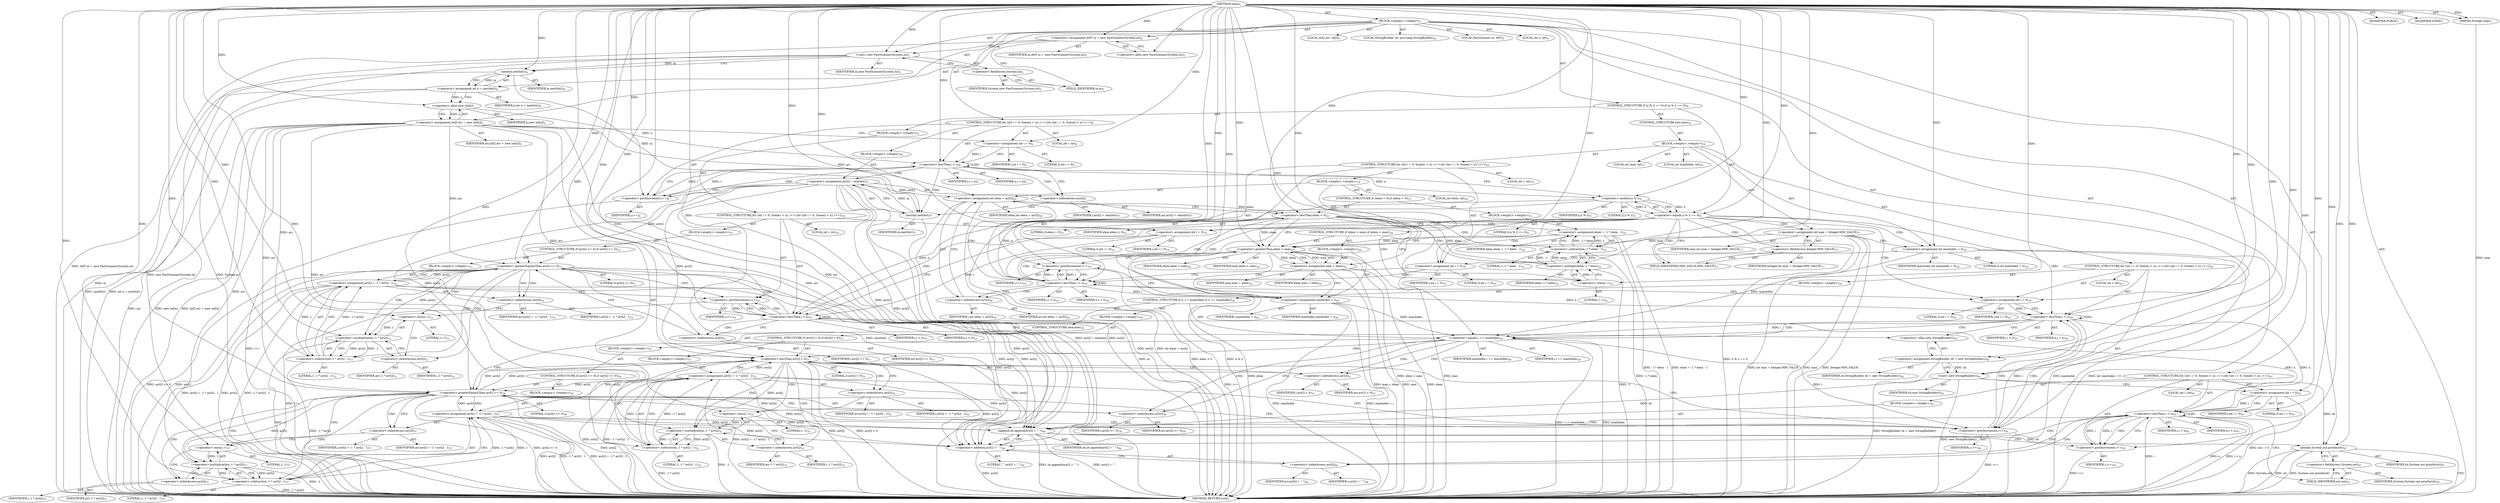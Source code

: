 digraph "main" {  
"21" [label = <(METHOD,main)<SUB>1</SUB>> ]
"22" [label = <(PARAM,String[] args)<SUB>1</SUB>> ]
"23" [label = <(BLOCK,&lt;empty&gt;,&lt;empty&gt;)<SUB>1</SUB>> ]
"4" [label = <(LOCAL,FastScanner in: ANY)<SUB>2</SUB>> ]
"24" [label = <(&lt;operator&gt;.assignment,ANY in = new FastScanner(System.in))<SUB>2</SUB>> ]
"25" [label = <(IDENTIFIER,in,ANY in = new FastScanner(System.in))<SUB>2</SUB>> ]
"26" [label = <(&lt;operator&gt;.alloc,new FastScanner(System.in))<SUB>2</SUB>> ]
"27" [label = <(&lt;init&gt;,new FastScanner(System.in))<SUB>2</SUB>> ]
"3" [label = <(IDENTIFIER,in,new FastScanner(System.in))<SUB>2</SUB>> ]
"28" [label = <(&lt;operator&gt;.fieldAccess,System.in)<SUB>2</SUB>> ]
"29" [label = <(IDENTIFIER,System,new FastScanner(System.in))<SUB>2</SUB>> ]
"30" [label = <(FIELD_IDENTIFIER,in,in)<SUB>2</SUB>> ]
"31" [label = <(LOCAL,int n: int)<SUB>4</SUB>> ]
"32" [label = <(&lt;operator&gt;.assignment,int n = nextInt())<SUB>4</SUB>> ]
"33" [label = <(IDENTIFIER,n,int n = nextInt())<SUB>4</SUB>> ]
"34" [label = <(nextInt,nextInt())<SUB>4</SUB>> ]
"35" [label = <(IDENTIFIER,in,nextInt())<SUB>4</SUB>> ]
"36" [label = <(LOCAL,int[] arr: int[])<SUB>5</SUB>> ]
"37" [label = <(&lt;operator&gt;.assignment,int[] arr = new int[n])<SUB>5</SUB>> ]
"38" [label = <(IDENTIFIER,arr,int[] arr = new int[n])<SUB>5</SUB>> ]
"39" [label = <(&lt;operator&gt;.alloc,new int[n])> ]
"40" [label = <(IDENTIFIER,n,new int[n])<SUB>5</SUB>> ]
"41" [label = <(CONTROL_STRUCTURE,for (int i = 0; Some(i &lt; n); i++),for (int i = 0; Some(i &lt; n); i++))<SUB>6</SUB>> ]
"42" [label = <(LOCAL,int i: int)<SUB>6</SUB>> ]
"43" [label = <(&lt;operator&gt;.assignment,int i = 0)<SUB>6</SUB>> ]
"44" [label = <(IDENTIFIER,i,int i = 0)<SUB>6</SUB>> ]
"45" [label = <(LITERAL,0,int i = 0)<SUB>6</SUB>> ]
"46" [label = <(&lt;operator&gt;.lessThan,i &lt; n)<SUB>6</SUB>> ]
"47" [label = <(IDENTIFIER,i,i &lt; n)<SUB>6</SUB>> ]
"48" [label = <(IDENTIFIER,n,i &lt; n)<SUB>6</SUB>> ]
"49" [label = <(&lt;operator&gt;.postIncrement,i++)<SUB>6</SUB>> ]
"50" [label = <(IDENTIFIER,i,i++)<SUB>6</SUB>> ]
"51" [label = <(BLOCK,&lt;empty&gt;,&lt;empty&gt;)<SUB>6</SUB>> ]
"52" [label = <(&lt;operator&gt;.assignment,arr[i] = nextInt())<SUB>7</SUB>> ]
"53" [label = <(&lt;operator&gt;.indexAccess,arr[i])<SUB>7</SUB>> ]
"54" [label = <(IDENTIFIER,arr,arr[i] = nextInt())<SUB>7</SUB>> ]
"55" [label = <(IDENTIFIER,i,arr[i] = nextInt())<SUB>7</SUB>> ]
"56" [label = <(nextInt,nextInt())<SUB>7</SUB>> ]
"57" [label = <(IDENTIFIER,in,nextInt())<SUB>7</SUB>> ]
"58" [label = <(CONTROL_STRUCTURE,if (n % 2 == 0),if (n % 2 == 0))<SUB>9</SUB>> ]
"59" [label = <(&lt;operator&gt;.equals,n % 2 == 0)<SUB>9</SUB>> ]
"60" [label = <(&lt;operator&gt;.modulo,n % 2)<SUB>9</SUB>> ]
"61" [label = <(IDENTIFIER,n,n % 2)<SUB>9</SUB>> ]
"62" [label = <(LITERAL,2,n % 2)<SUB>9</SUB>> ]
"63" [label = <(LITERAL,0,n % 2 == 0)<SUB>9</SUB>> ]
"64" [label = <(BLOCK,&lt;empty&gt;,&lt;empty&gt;)<SUB>9</SUB>> ]
"65" [label = <(CONTROL_STRUCTURE,for (int i = 0; Some(i &lt; n); i++),for (int i = 0; Some(i &lt; n); i++))<SUB>10</SUB>> ]
"66" [label = <(LOCAL,int i: int)<SUB>10</SUB>> ]
"67" [label = <(&lt;operator&gt;.assignment,int i = 0)<SUB>10</SUB>> ]
"68" [label = <(IDENTIFIER,i,int i = 0)<SUB>10</SUB>> ]
"69" [label = <(LITERAL,0,int i = 0)<SUB>10</SUB>> ]
"70" [label = <(&lt;operator&gt;.lessThan,i &lt; n)<SUB>10</SUB>> ]
"71" [label = <(IDENTIFIER,i,i &lt; n)<SUB>10</SUB>> ]
"72" [label = <(IDENTIFIER,n,i &lt; n)<SUB>10</SUB>> ]
"73" [label = <(&lt;operator&gt;.postIncrement,i++)<SUB>10</SUB>> ]
"74" [label = <(IDENTIFIER,i,i++)<SUB>10</SUB>> ]
"75" [label = <(BLOCK,&lt;empty&gt;,&lt;empty&gt;)<SUB>10</SUB>> ]
"76" [label = <(CONTROL_STRUCTURE,if (arr[i] &gt;= 0),if (arr[i] &gt;= 0))<SUB>11</SUB>> ]
"77" [label = <(&lt;operator&gt;.greaterEqualsThan,arr[i] &gt;= 0)<SUB>11</SUB>> ]
"78" [label = <(&lt;operator&gt;.indexAccess,arr[i])<SUB>11</SUB>> ]
"79" [label = <(IDENTIFIER,arr,arr[i] &gt;= 0)<SUB>11</SUB>> ]
"80" [label = <(IDENTIFIER,i,arr[i] &gt;= 0)<SUB>11</SUB>> ]
"81" [label = <(LITERAL,0,arr[i] &gt;= 0)<SUB>11</SUB>> ]
"82" [label = <(BLOCK,&lt;empty&gt;,&lt;empty&gt;)<SUB>11</SUB>> ]
"83" [label = <(&lt;operator&gt;.assignment,arr[i] = -1 * arr[i] - 1)<SUB>12</SUB>> ]
"84" [label = <(&lt;operator&gt;.indexAccess,arr[i])<SUB>12</SUB>> ]
"85" [label = <(IDENTIFIER,arr,arr[i] = -1 * arr[i] - 1)<SUB>12</SUB>> ]
"86" [label = <(IDENTIFIER,i,arr[i] = -1 * arr[i] - 1)<SUB>12</SUB>> ]
"87" [label = <(&lt;operator&gt;.subtraction,-1 * arr[i] - 1)<SUB>12</SUB>> ]
"88" [label = <(&lt;operator&gt;.multiplication,-1 * arr[i])<SUB>12</SUB>> ]
"89" [label = <(&lt;operator&gt;.minus,-1)<SUB>12</SUB>> ]
"90" [label = <(LITERAL,1,-1)<SUB>12</SUB>> ]
"91" [label = <(&lt;operator&gt;.indexAccess,arr[i])<SUB>12</SUB>> ]
"92" [label = <(IDENTIFIER,arr,-1 * arr[i])<SUB>12</SUB>> ]
"93" [label = <(IDENTIFIER,i,-1 * arr[i])<SUB>12</SUB>> ]
"94" [label = <(LITERAL,1,-1 * arr[i] - 1)<SUB>12</SUB>> ]
"95" [label = <(CONTROL_STRUCTURE,else,else)<SUB>16</SUB>> ]
"96" [label = <(BLOCK,&lt;empty&gt;,&lt;empty&gt;)<SUB>16</SUB>> ]
"97" [label = <(LOCAL,int max: int)<SUB>17</SUB>> ]
"98" [label = <(&lt;operator&gt;.assignment,int max = Integer.MIN_VALUE)<SUB>17</SUB>> ]
"99" [label = <(IDENTIFIER,max,int max = Integer.MIN_VALUE)<SUB>17</SUB>> ]
"100" [label = <(&lt;operator&gt;.fieldAccess,Integer.MIN_VALUE)<SUB>17</SUB>> ]
"101" [label = <(IDENTIFIER,Integer,int max = Integer.MIN_VALUE)<SUB>17</SUB>> ]
"102" [label = <(FIELD_IDENTIFIER,MIN_VALUE,MIN_VALUE)<SUB>17</SUB>> ]
"103" [label = <(LOCAL,int maxIndex: int)<SUB>18</SUB>> ]
"104" [label = <(&lt;operator&gt;.assignment,int maxIndex = 0)<SUB>18</SUB>> ]
"105" [label = <(IDENTIFIER,maxIndex,int maxIndex = 0)<SUB>18</SUB>> ]
"106" [label = <(LITERAL,0,int maxIndex = 0)<SUB>18</SUB>> ]
"107" [label = <(CONTROL_STRUCTURE,for (int i = 0; Some(i &lt; n); i++),for (int i = 0; Some(i &lt; n); i++))<SUB>19</SUB>> ]
"108" [label = <(LOCAL,int i: int)<SUB>19</SUB>> ]
"109" [label = <(&lt;operator&gt;.assignment,int i = 0)<SUB>19</SUB>> ]
"110" [label = <(IDENTIFIER,i,int i = 0)<SUB>19</SUB>> ]
"111" [label = <(LITERAL,0,int i = 0)<SUB>19</SUB>> ]
"112" [label = <(&lt;operator&gt;.lessThan,i &lt; n)<SUB>19</SUB>> ]
"113" [label = <(IDENTIFIER,i,i &lt; n)<SUB>19</SUB>> ]
"114" [label = <(IDENTIFIER,n,i &lt; n)<SUB>19</SUB>> ]
"115" [label = <(&lt;operator&gt;.postIncrement,i++)<SUB>19</SUB>> ]
"116" [label = <(IDENTIFIER,i,i++)<SUB>19</SUB>> ]
"117" [label = <(BLOCK,&lt;empty&gt;,&lt;empty&gt;)<SUB>19</SUB>> ]
"118" [label = <(LOCAL,int elem: int)<SUB>20</SUB>> ]
"119" [label = <(&lt;operator&gt;.assignment,int elem = arr[i])<SUB>20</SUB>> ]
"120" [label = <(IDENTIFIER,elem,int elem = arr[i])<SUB>20</SUB>> ]
"121" [label = <(&lt;operator&gt;.indexAccess,arr[i])<SUB>20</SUB>> ]
"122" [label = <(IDENTIFIER,arr,int elem = arr[i])<SUB>20</SUB>> ]
"123" [label = <(IDENTIFIER,i,int elem = arr[i])<SUB>20</SUB>> ]
"124" [label = <(CONTROL_STRUCTURE,if (elem &lt; 0),if (elem &lt; 0))<SUB>21</SUB>> ]
"125" [label = <(&lt;operator&gt;.lessThan,elem &lt; 0)<SUB>21</SUB>> ]
"126" [label = <(IDENTIFIER,elem,elem &lt; 0)<SUB>21</SUB>> ]
"127" [label = <(LITERAL,0,elem &lt; 0)<SUB>21</SUB>> ]
"128" [label = <(BLOCK,&lt;empty&gt;,&lt;empty&gt;)<SUB>21</SUB>> ]
"129" [label = <(&lt;operator&gt;.assignment,elem = -1 * elem - 1)<SUB>22</SUB>> ]
"130" [label = <(IDENTIFIER,elem,elem = -1 * elem - 1)<SUB>22</SUB>> ]
"131" [label = <(&lt;operator&gt;.subtraction,-1 * elem - 1)<SUB>22</SUB>> ]
"132" [label = <(&lt;operator&gt;.multiplication,-1 * elem)<SUB>22</SUB>> ]
"133" [label = <(&lt;operator&gt;.minus,-1)<SUB>22</SUB>> ]
"134" [label = <(LITERAL,1,-1)<SUB>22</SUB>> ]
"135" [label = <(IDENTIFIER,elem,-1 * elem)<SUB>22</SUB>> ]
"136" [label = <(LITERAL,1,-1 * elem - 1)<SUB>22</SUB>> ]
"137" [label = <(CONTROL_STRUCTURE,if (elem &gt; max),if (elem &gt; max))<SUB>24</SUB>> ]
"138" [label = <(&lt;operator&gt;.greaterThan,elem &gt; max)<SUB>24</SUB>> ]
"139" [label = <(IDENTIFIER,elem,elem &gt; max)<SUB>24</SUB>> ]
"140" [label = <(IDENTIFIER,max,elem &gt; max)<SUB>24</SUB>> ]
"141" [label = <(BLOCK,&lt;empty&gt;,&lt;empty&gt;)<SUB>24</SUB>> ]
"142" [label = <(&lt;operator&gt;.assignment,max = elem)<SUB>25</SUB>> ]
"143" [label = <(IDENTIFIER,max,max = elem)<SUB>25</SUB>> ]
"144" [label = <(IDENTIFIER,elem,max = elem)<SUB>25</SUB>> ]
"145" [label = <(&lt;operator&gt;.assignment,maxIndex = i)<SUB>26</SUB>> ]
"146" [label = <(IDENTIFIER,maxIndex,maxIndex = i)<SUB>26</SUB>> ]
"147" [label = <(IDENTIFIER,i,maxIndex = i)<SUB>26</SUB>> ]
"148" [label = <(CONTROL_STRUCTURE,for (int i = 0; Some(i &lt; n); i++),for (int i = 0; Some(i &lt; n); i++))<SUB>29</SUB>> ]
"149" [label = <(LOCAL,int i: int)<SUB>29</SUB>> ]
"150" [label = <(&lt;operator&gt;.assignment,int i = 0)<SUB>29</SUB>> ]
"151" [label = <(IDENTIFIER,i,int i = 0)<SUB>29</SUB>> ]
"152" [label = <(LITERAL,0,int i = 0)<SUB>29</SUB>> ]
"153" [label = <(&lt;operator&gt;.lessThan,i &lt; n)<SUB>29</SUB>> ]
"154" [label = <(IDENTIFIER,i,i &lt; n)<SUB>29</SUB>> ]
"155" [label = <(IDENTIFIER,n,i &lt; n)<SUB>29</SUB>> ]
"156" [label = <(&lt;operator&gt;.postIncrement,i++)<SUB>29</SUB>> ]
"157" [label = <(IDENTIFIER,i,i++)<SUB>29</SUB>> ]
"158" [label = <(BLOCK,&lt;empty&gt;,&lt;empty&gt;)<SUB>29</SUB>> ]
"159" [label = <(CONTROL_STRUCTURE,if (i == maxIndex),if (i == maxIndex))<SUB>30</SUB>> ]
"160" [label = <(&lt;operator&gt;.equals,i == maxIndex)<SUB>30</SUB>> ]
"161" [label = <(IDENTIFIER,i,i == maxIndex)<SUB>30</SUB>> ]
"162" [label = <(IDENTIFIER,maxIndex,i == maxIndex)<SUB>30</SUB>> ]
"163" [label = <(BLOCK,&lt;empty&gt;,&lt;empty&gt;)<SUB>30</SUB>> ]
"164" [label = <(CONTROL_STRUCTURE,if (arr[i] &lt; 0),if (arr[i] &lt; 0))<SUB>31</SUB>> ]
"165" [label = <(&lt;operator&gt;.lessThan,arr[i] &lt; 0)<SUB>31</SUB>> ]
"166" [label = <(&lt;operator&gt;.indexAccess,arr[i])<SUB>31</SUB>> ]
"167" [label = <(IDENTIFIER,arr,arr[i] &lt; 0)<SUB>31</SUB>> ]
"168" [label = <(IDENTIFIER,i,arr[i] &lt; 0)<SUB>31</SUB>> ]
"169" [label = <(LITERAL,0,arr[i] &lt; 0)<SUB>31</SUB>> ]
"170" [label = <(BLOCK,&lt;empty&gt;,&lt;empty&gt;)<SUB>31</SUB>> ]
"171" [label = <(&lt;operator&gt;.assignment,arr[i] = -1 * arr[i] - 1)<SUB>32</SUB>> ]
"172" [label = <(&lt;operator&gt;.indexAccess,arr[i])<SUB>32</SUB>> ]
"173" [label = <(IDENTIFIER,arr,arr[i] = -1 * arr[i] - 1)<SUB>32</SUB>> ]
"174" [label = <(IDENTIFIER,i,arr[i] = -1 * arr[i] - 1)<SUB>32</SUB>> ]
"175" [label = <(&lt;operator&gt;.subtraction,-1 * arr[i] - 1)<SUB>32</SUB>> ]
"176" [label = <(&lt;operator&gt;.multiplication,-1 * arr[i])<SUB>32</SUB>> ]
"177" [label = <(&lt;operator&gt;.minus,-1)<SUB>32</SUB>> ]
"178" [label = <(LITERAL,1,-1)<SUB>32</SUB>> ]
"179" [label = <(&lt;operator&gt;.indexAccess,arr[i])<SUB>32</SUB>> ]
"180" [label = <(IDENTIFIER,arr,-1 * arr[i])<SUB>32</SUB>> ]
"181" [label = <(IDENTIFIER,i,-1 * arr[i])<SUB>32</SUB>> ]
"182" [label = <(LITERAL,1,-1 * arr[i] - 1)<SUB>32</SUB>> ]
"183" [label = <(CONTROL_STRUCTURE,else,else)<SUB>35</SUB>> ]
"184" [label = <(BLOCK,&lt;empty&gt;,&lt;empty&gt;)<SUB>35</SUB>> ]
"185" [label = <(CONTROL_STRUCTURE,if (arr[i] &gt;= 0),if (arr[i] &gt;= 0))<SUB>36</SUB>> ]
"186" [label = <(&lt;operator&gt;.greaterEqualsThan,arr[i] &gt;= 0)<SUB>36</SUB>> ]
"187" [label = <(&lt;operator&gt;.indexAccess,arr[i])<SUB>36</SUB>> ]
"188" [label = <(IDENTIFIER,arr,arr[i] &gt;= 0)<SUB>36</SUB>> ]
"189" [label = <(IDENTIFIER,i,arr[i] &gt;= 0)<SUB>36</SUB>> ]
"190" [label = <(LITERAL,0,arr[i] &gt;= 0)<SUB>36</SUB>> ]
"191" [label = <(BLOCK,&lt;empty&gt;,&lt;empty&gt;)<SUB>36</SUB>> ]
"192" [label = <(&lt;operator&gt;.assignment,arr[i] = -1 * arr[i] - 1)<SUB>37</SUB>> ]
"193" [label = <(&lt;operator&gt;.indexAccess,arr[i])<SUB>37</SUB>> ]
"194" [label = <(IDENTIFIER,arr,arr[i] = -1 * arr[i] - 1)<SUB>37</SUB>> ]
"195" [label = <(IDENTIFIER,i,arr[i] = -1 * arr[i] - 1)<SUB>37</SUB>> ]
"196" [label = <(&lt;operator&gt;.subtraction,-1 * arr[i] - 1)<SUB>37</SUB>> ]
"197" [label = <(&lt;operator&gt;.multiplication,-1 * arr[i])<SUB>37</SUB>> ]
"198" [label = <(&lt;operator&gt;.minus,-1)<SUB>37</SUB>> ]
"199" [label = <(LITERAL,1,-1)<SUB>37</SUB>> ]
"200" [label = <(&lt;operator&gt;.indexAccess,arr[i])<SUB>37</SUB>> ]
"201" [label = <(IDENTIFIER,arr,-1 * arr[i])<SUB>37</SUB>> ]
"202" [label = <(IDENTIFIER,i,-1 * arr[i])<SUB>37</SUB>> ]
"203" [label = <(LITERAL,1,-1 * arr[i] - 1)<SUB>37</SUB>> ]
"6" [label = <(LOCAL,StringBuilder sb: java.lang.StringBuilder)<SUB>42</SUB>> ]
"204" [label = <(&lt;operator&gt;.assignment,StringBuilder sb = new StringBuilder())<SUB>42</SUB>> ]
"205" [label = <(IDENTIFIER,sb,StringBuilder sb = new StringBuilder())<SUB>42</SUB>> ]
"206" [label = <(&lt;operator&gt;.alloc,new StringBuilder())<SUB>42</SUB>> ]
"207" [label = <(&lt;init&gt;,new StringBuilder())<SUB>42</SUB>> ]
"5" [label = <(IDENTIFIER,sb,new StringBuilder())<SUB>42</SUB>> ]
"208" [label = <(CONTROL_STRUCTURE,for (int i = 0; Some(i &lt; n); i++),for (int i = 0; Some(i &lt; n); i++))<SUB>43</SUB>> ]
"209" [label = <(LOCAL,int i: int)<SUB>43</SUB>> ]
"210" [label = <(&lt;operator&gt;.assignment,int i = 0)<SUB>43</SUB>> ]
"211" [label = <(IDENTIFIER,i,int i = 0)<SUB>43</SUB>> ]
"212" [label = <(LITERAL,0,int i = 0)<SUB>43</SUB>> ]
"213" [label = <(&lt;operator&gt;.lessThan,i &lt; n)<SUB>43</SUB>> ]
"214" [label = <(IDENTIFIER,i,i &lt; n)<SUB>43</SUB>> ]
"215" [label = <(IDENTIFIER,n,i &lt; n)<SUB>43</SUB>> ]
"216" [label = <(&lt;operator&gt;.postIncrement,i++)<SUB>43</SUB>> ]
"217" [label = <(IDENTIFIER,i,i++)<SUB>43</SUB>> ]
"218" [label = <(BLOCK,&lt;empty&gt;,&lt;empty&gt;)<SUB>43</SUB>> ]
"219" [label = <(append,sb.append(arr[i] + &quot; &quot;))<SUB>44</SUB>> ]
"220" [label = <(IDENTIFIER,sb,sb.append(arr[i] + &quot; &quot;))<SUB>44</SUB>> ]
"221" [label = <(&lt;operator&gt;.addition,arr[i] + &quot; &quot;)<SUB>44</SUB>> ]
"222" [label = <(&lt;operator&gt;.indexAccess,arr[i])<SUB>44</SUB>> ]
"223" [label = <(IDENTIFIER,arr,arr[i] + &quot; &quot;)<SUB>44</SUB>> ]
"224" [label = <(IDENTIFIER,i,arr[i] + &quot; &quot;)<SUB>44</SUB>> ]
"225" [label = <(LITERAL,&quot; &quot;,arr[i] + &quot; &quot;)<SUB>44</SUB>> ]
"226" [label = <(println,System.out.println(sb))<SUB>47</SUB>> ]
"227" [label = <(&lt;operator&gt;.fieldAccess,System.out)<SUB>47</SUB>> ]
"228" [label = <(IDENTIFIER,System,System.out.println(sb))<SUB>47</SUB>> ]
"229" [label = <(FIELD_IDENTIFIER,out,out)<SUB>47</SUB>> ]
"230" [label = <(IDENTIFIER,sb,System.out.println(sb))<SUB>47</SUB>> ]
"231" [label = <(MODIFIER,PUBLIC)> ]
"232" [label = <(MODIFIER,STATIC)> ]
"233" [label = <(METHOD_RETURN,void)<SUB>1</SUB>> ]
  "21" -> "22"  [ label = "AST: "] 
  "21" -> "23"  [ label = "AST: "] 
  "21" -> "231"  [ label = "AST: "] 
  "21" -> "232"  [ label = "AST: "] 
  "21" -> "233"  [ label = "AST: "] 
  "23" -> "4"  [ label = "AST: "] 
  "23" -> "24"  [ label = "AST: "] 
  "23" -> "27"  [ label = "AST: "] 
  "23" -> "31"  [ label = "AST: "] 
  "23" -> "32"  [ label = "AST: "] 
  "23" -> "36"  [ label = "AST: "] 
  "23" -> "37"  [ label = "AST: "] 
  "23" -> "41"  [ label = "AST: "] 
  "23" -> "58"  [ label = "AST: "] 
  "23" -> "6"  [ label = "AST: "] 
  "23" -> "204"  [ label = "AST: "] 
  "23" -> "207"  [ label = "AST: "] 
  "23" -> "208"  [ label = "AST: "] 
  "23" -> "226"  [ label = "AST: "] 
  "24" -> "25"  [ label = "AST: "] 
  "24" -> "26"  [ label = "AST: "] 
  "27" -> "3"  [ label = "AST: "] 
  "27" -> "28"  [ label = "AST: "] 
  "28" -> "29"  [ label = "AST: "] 
  "28" -> "30"  [ label = "AST: "] 
  "32" -> "33"  [ label = "AST: "] 
  "32" -> "34"  [ label = "AST: "] 
  "34" -> "35"  [ label = "AST: "] 
  "37" -> "38"  [ label = "AST: "] 
  "37" -> "39"  [ label = "AST: "] 
  "39" -> "40"  [ label = "AST: "] 
  "41" -> "42"  [ label = "AST: "] 
  "41" -> "43"  [ label = "AST: "] 
  "41" -> "46"  [ label = "AST: "] 
  "41" -> "49"  [ label = "AST: "] 
  "41" -> "51"  [ label = "AST: "] 
  "43" -> "44"  [ label = "AST: "] 
  "43" -> "45"  [ label = "AST: "] 
  "46" -> "47"  [ label = "AST: "] 
  "46" -> "48"  [ label = "AST: "] 
  "49" -> "50"  [ label = "AST: "] 
  "51" -> "52"  [ label = "AST: "] 
  "52" -> "53"  [ label = "AST: "] 
  "52" -> "56"  [ label = "AST: "] 
  "53" -> "54"  [ label = "AST: "] 
  "53" -> "55"  [ label = "AST: "] 
  "56" -> "57"  [ label = "AST: "] 
  "58" -> "59"  [ label = "AST: "] 
  "58" -> "64"  [ label = "AST: "] 
  "58" -> "95"  [ label = "AST: "] 
  "59" -> "60"  [ label = "AST: "] 
  "59" -> "63"  [ label = "AST: "] 
  "60" -> "61"  [ label = "AST: "] 
  "60" -> "62"  [ label = "AST: "] 
  "64" -> "65"  [ label = "AST: "] 
  "65" -> "66"  [ label = "AST: "] 
  "65" -> "67"  [ label = "AST: "] 
  "65" -> "70"  [ label = "AST: "] 
  "65" -> "73"  [ label = "AST: "] 
  "65" -> "75"  [ label = "AST: "] 
  "67" -> "68"  [ label = "AST: "] 
  "67" -> "69"  [ label = "AST: "] 
  "70" -> "71"  [ label = "AST: "] 
  "70" -> "72"  [ label = "AST: "] 
  "73" -> "74"  [ label = "AST: "] 
  "75" -> "76"  [ label = "AST: "] 
  "76" -> "77"  [ label = "AST: "] 
  "76" -> "82"  [ label = "AST: "] 
  "77" -> "78"  [ label = "AST: "] 
  "77" -> "81"  [ label = "AST: "] 
  "78" -> "79"  [ label = "AST: "] 
  "78" -> "80"  [ label = "AST: "] 
  "82" -> "83"  [ label = "AST: "] 
  "83" -> "84"  [ label = "AST: "] 
  "83" -> "87"  [ label = "AST: "] 
  "84" -> "85"  [ label = "AST: "] 
  "84" -> "86"  [ label = "AST: "] 
  "87" -> "88"  [ label = "AST: "] 
  "87" -> "94"  [ label = "AST: "] 
  "88" -> "89"  [ label = "AST: "] 
  "88" -> "91"  [ label = "AST: "] 
  "89" -> "90"  [ label = "AST: "] 
  "91" -> "92"  [ label = "AST: "] 
  "91" -> "93"  [ label = "AST: "] 
  "95" -> "96"  [ label = "AST: "] 
  "96" -> "97"  [ label = "AST: "] 
  "96" -> "98"  [ label = "AST: "] 
  "96" -> "103"  [ label = "AST: "] 
  "96" -> "104"  [ label = "AST: "] 
  "96" -> "107"  [ label = "AST: "] 
  "96" -> "148"  [ label = "AST: "] 
  "98" -> "99"  [ label = "AST: "] 
  "98" -> "100"  [ label = "AST: "] 
  "100" -> "101"  [ label = "AST: "] 
  "100" -> "102"  [ label = "AST: "] 
  "104" -> "105"  [ label = "AST: "] 
  "104" -> "106"  [ label = "AST: "] 
  "107" -> "108"  [ label = "AST: "] 
  "107" -> "109"  [ label = "AST: "] 
  "107" -> "112"  [ label = "AST: "] 
  "107" -> "115"  [ label = "AST: "] 
  "107" -> "117"  [ label = "AST: "] 
  "109" -> "110"  [ label = "AST: "] 
  "109" -> "111"  [ label = "AST: "] 
  "112" -> "113"  [ label = "AST: "] 
  "112" -> "114"  [ label = "AST: "] 
  "115" -> "116"  [ label = "AST: "] 
  "117" -> "118"  [ label = "AST: "] 
  "117" -> "119"  [ label = "AST: "] 
  "117" -> "124"  [ label = "AST: "] 
  "117" -> "137"  [ label = "AST: "] 
  "119" -> "120"  [ label = "AST: "] 
  "119" -> "121"  [ label = "AST: "] 
  "121" -> "122"  [ label = "AST: "] 
  "121" -> "123"  [ label = "AST: "] 
  "124" -> "125"  [ label = "AST: "] 
  "124" -> "128"  [ label = "AST: "] 
  "125" -> "126"  [ label = "AST: "] 
  "125" -> "127"  [ label = "AST: "] 
  "128" -> "129"  [ label = "AST: "] 
  "129" -> "130"  [ label = "AST: "] 
  "129" -> "131"  [ label = "AST: "] 
  "131" -> "132"  [ label = "AST: "] 
  "131" -> "136"  [ label = "AST: "] 
  "132" -> "133"  [ label = "AST: "] 
  "132" -> "135"  [ label = "AST: "] 
  "133" -> "134"  [ label = "AST: "] 
  "137" -> "138"  [ label = "AST: "] 
  "137" -> "141"  [ label = "AST: "] 
  "138" -> "139"  [ label = "AST: "] 
  "138" -> "140"  [ label = "AST: "] 
  "141" -> "142"  [ label = "AST: "] 
  "141" -> "145"  [ label = "AST: "] 
  "142" -> "143"  [ label = "AST: "] 
  "142" -> "144"  [ label = "AST: "] 
  "145" -> "146"  [ label = "AST: "] 
  "145" -> "147"  [ label = "AST: "] 
  "148" -> "149"  [ label = "AST: "] 
  "148" -> "150"  [ label = "AST: "] 
  "148" -> "153"  [ label = "AST: "] 
  "148" -> "156"  [ label = "AST: "] 
  "148" -> "158"  [ label = "AST: "] 
  "150" -> "151"  [ label = "AST: "] 
  "150" -> "152"  [ label = "AST: "] 
  "153" -> "154"  [ label = "AST: "] 
  "153" -> "155"  [ label = "AST: "] 
  "156" -> "157"  [ label = "AST: "] 
  "158" -> "159"  [ label = "AST: "] 
  "159" -> "160"  [ label = "AST: "] 
  "159" -> "163"  [ label = "AST: "] 
  "159" -> "183"  [ label = "AST: "] 
  "160" -> "161"  [ label = "AST: "] 
  "160" -> "162"  [ label = "AST: "] 
  "163" -> "164"  [ label = "AST: "] 
  "164" -> "165"  [ label = "AST: "] 
  "164" -> "170"  [ label = "AST: "] 
  "165" -> "166"  [ label = "AST: "] 
  "165" -> "169"  [ label = "AST: "] 
  "166" -> "167"  [ label = "AST: "] 
  "166" -> "168"  [ label = "AST: "] 
  "170" -> "171"  [ label = "AST: "] 
  "171" -> "172"  [ label = "AST: "] 
  "171" -> "175"  [ label = "AST: "] 
  "172" -> "173"  [ label = "AST: "] 
  "172" -> "174"  [ label = "AST: "] 
  "175" -> "176"  [ label = "AST: "] 
  "175" -> "182"  [ label = "AST: "] 
  "176" -> "177"  [ label = "AST: "] 
  "176" -> "179"  [ label = "AST: "] 
  "177" -> "178"  [ label = "AST: "] 
  "179" -> "180"  [ label = "AST: "] 
  "179" -> "181"  [ label = "AST: "] 
  "183" -> "184"  [ label = "AST: "] 
  "184" -> "185"  [ label = "AST: "] 
  "185" -> "186"  [ label = "AST: "] 
  "185" -> "191"  [ label = "AST: "] 
  "186" -> "187"  [ label = "AST: "] 
  "186" -> "190"  [ label = "AST: "] 
  "187" -> "188"  [ label = "AST: "] 
  "187" -> "189"  [ label = "AST: "] 
  "191" -> "192"  [ label = "AST: "] 
  "192" -> "193"  [ label = "AST: "] 
  "192" -> "196"  [ label = "AST: "] 
  "193" -> "194"  [ label = "AST: "] 
  "193" -> "195"  [ label = "AST: "] 
  "196" -> "197"  [ label = "AST: "] 
  "196" -> "203"  [ label = "AST: "] 
  "197" -> "198"  [ label = "AST: "] 
  "197" -> "200"  [ label = "AST: "] 
  "198" -> "199"  [ label = "AST: "] 
  "200" -> "201"  [ label = "AST: "] 
  "200" -> "202"  [ label = "AST: "] 
  "204" -> "205"  [ label = "AST: "] 
  "204" -> "206"  [ label = "AST: "] 
  "207" -> "5"  [ label = "AST: "] 
  "208" -> "209"  [ label = "AST: "] 
  "208" -> "210"  [ label = "AST: "] 
  "208" -> "213"  [ label = "AST: "] 
  "208" -> "216"  [ label = "AST: "] 
  "208" -> "218"  [ label = "AST: "] 
  "210" -> "211"  [ label = "AST: "] 
  "210" -> "212"  [ label = "AST: "] 
  "213" -> "214"  [ label = "AST: "] 
  "213" -> "215"  [ label = "AST: "] 
  "216" -> "217"  [ label = "AST: "] 
  "218" -> "219"  [ label = "AST: "] 
  "219" -> "220"  [ label = "AST: "] 
  "219" -> "221"  [ label = "AST: "] 
  "221" -> "222"  [ label = "AST: "] 
  "221" -> "225"  [ label = "AST: "] 
  "222" -> "223"  [ label = "AST: "] 
  "222" -> "224"  [ label = "AST: "] 
  "226" -> "227"  [ label = "AST: "] 
  "226" -> "230"  [ label = "AST: "] 
  "227" -> "228"  [ label = "AST: "] 
  "227" -> "229"  [ label = "AST: "] 
  "24" -> "30"  [ label = "CFG: "] 
  "27" -> "34"  [ label = "CFG: "] 
  "32" -> "39"  [ label = "CFG: "] 
  "37" -> "43"  [ label = "CFG: "] 
  "204" -> "207"  [ label = "CFG: "] 
  "207" -> "210"  [ label = "CFG: "] 
  "226" -> "233"  [ label = "CFG: "] 
  "26" -> "24"  [ label = "CFG: "] 
  "28" -> "27"  [ label = "CFG: "] 
  "34" -> "32"  [ label = "CFG: "] 
  "39" -> "37"  [ label = "CFG: "] 
  "43" -> "46"  [ label = "CFG: "] 
  "46" -> "53"  [ label = "CFG: "] 
  "46" -> "60"  [ label = "CFG: "] 
  "49" -> "46"  [ label = "CFG: "] 
  "59" -> "67"  [ label = "CFG: "] 
  "59" -> "102"  [ label = "CFG: "] 
  "206" -> "204"  [ label = "CFG: "] 
  "210" -> "213"  [ label = "CFG: "] 
  "213" -> "222"  [ label = "CFG: "] 
  "213" -> "229"  [ label = "CFG: "] 
  "216" -> "213"  [ label = "CFG: "] 
  "227" -> "226"  [ label = "CFG: "] 
  "30" -> "28"  [ label = "CFG: "] 
  "52" -> "49"  [ label = "CFG: "] 
  "60" -> "59"  [ label = "CFG: "] 
  "219" -> "216"  [ label = "CFG: "] 
  "229" -> "227"  [ label = "CFG: "] 
  "53" -> "56"  [ label = "CFG: "] 
  "56" -> "52"  [ label = "CFG: "] 
  "67" -> "70"  [ label = "CFG: "] 
  "70" -> "78"  [ label = "CFG: "] 
  "70" -> "206"  [ label = "CFG: "] 
  "73" -> "70"  [ label = "CFG: "] 
  "98" -> "104"  [ label = "CFG: "] 
  "104" -> "109"  [ label = "CFG: "] 
  "221" -> "219"  [ label = "CFG: "] 
  "100" -> "98"  [ label = "CFG: "] 
  "109" -> "112"  [ label = "CFG: "] 
  "112" -> "121"  [ label = "CFG: "] 
  "112" -> "150"  [ label = "CFG: "] 
  "115" -> "112"  [ label = "CFG: "] 
  "150" -> "153"  [ label = "CFG: "] 
  "153" -> "160"  [ label = "CFG: "] 
  "153" -> "206"  [ label = "CFG: "] 
  "156" -> "153"  [ label = "CFG: "] 
  "222" -> "221"  [ label = "CFG: "] 
  "77" -> "84"  [ label = "CFG: "] 
  "77" -> "73"  [ label = "CFG: "] 
  "102" -> "100"  [ label = "CFG: "] 
  "119" -> "125"  [ label = "CFG: "] 
  "78" -> "77"  [ label = "CFG: "] 
  "83" -> "73"  [ label = "CFG: "] 
  "121" -> "119"  [ label = "CFG: "] 
  "125" -> "133"  [ label = "CFG: "] 
  "125" -> "138"  [ label = "CFG: "] 
  "138" -> "142"  [ label = "CFG: "] 
  "138" -> "115"  [ label = "CFG: "] 
  "160" -> "166"  [ label = "CFG: "] 
  "160" -> "187"  [ label = "CFG: "] 
  "84" -> "89"  [ label = "CFG: "] 
  "87" -> "83"  [ label = "CFG: "] 
  "129" -> "138"  [ label = "CFG: "] 
  "142" -> "145"  [ label = "CFG: "] 
  "145" -> "115"  [ label = "CFG: "] 
  "88" -> "87"  [ label = "CFG: "] 
  "131" -> "129"  [ label = "CFG: "] 
  "165" -> "172"  [ label = "CFG: "] 
  "165" -> "156"  [ label = "CFG: "] 
  "89" -> "91"  [ label = "CFG: "] 
  "91" -> "88"  [ label = "CFG: "] 
  "132" -> "131"  [ label = "CFG: "] 
  "166" -> "165"  [ label = "CFG: "] 
  "171" -> "156"  [ label = "CFG: "] 
  "186" -> "193"  [ label = "CFG: "] 
  "186" -> "156"  [ label = "CFG: "] 
  "133" -> "132"  [ label = "CFG: "] 
  "172" -> "177"  [ label = "CFG: "] 
  "175" -> "171"  [ label = "CFG: "] 
  "187" -> "186"  [ label = "CFG: "] 
  "192" -> "156"  [ label = "CFG: "] 
  "176" -> "175"  [ label = "CFG: "] 
  "193" -> "198"  [ label = "CFG: "] 
  "196" -> "192"  [ label = "CFG: "] 
  "177" -> "179"  [ label = "CFG: "] 
  "179" -> "176"  [ label = "CFG: "] 
  "197" -> "196"  [ label = "CFG: "] 
  "198" -> "200"  [ label = "CFG: "] 
  "200" -> "197"  [ label = "CFG: "] 
  "21" -> "26"  [ label = "CFG: "] 
  "22" -> "233"  [ label = "DDG: args"] 
  "24" -> "233"  [ label = "DDG: ANY in = new FastScanner(System.in)"] 
  "27" -> "233"  [ label = "DDG: System.in"] 
  "27" -> "233"  [ label = "DDG: new FastScanner(System.in)"] 
  "34" -> "233"  [ label = "DDG: in"] 
  "32" -> "233"  [ label = "DDG: nextInt()"] 
  "32" -> "233"  [ label = "DDG: int n = nextInt()"] 
  "37" -> "233"  [ label = "DDG: arr"] 
  "37" -> "233"  [ label = "DDG: new int[n]"] 
  "37" -> "233"  [ label = "DDG: int[] arr = new int[n]"] 
  "59" -> "233"  [ label = "DDG: n % 2"] 
  "59" -> "233"  [ label = "DDG: n % 2 == 0"] 
  "98" -> "233"  [ label = "DDG: max"] 
  "98" -> "233"  [ label = "DDG: Integer.MIN_VALUE"] 
  "98" -> "233"  [ label = "DDG: int max = Integer.MIN_VALUE"] 
  "104" -> "233"  [ label = "DDG: maxIndex"] 
  "104" -> "233"  [ label = "DDG: int maxIndex = 0"] 
  "160" -> "233"  [ label = "DDG: maxIndex"] 
  "160" -> "233"  [ label = "DDG: i == maxIndex"] 
  "186" -> "233"  [ label = "DDG: arr[i]"] 
  "186" -> "233"  [ label = "DDG: arr[i] &gt;= 0"] 
  "192" -> "233"  [ label = "DDG: arr[i]"] 
  "197" -> "233"  [ label = "DDG: -1"] 
  "196" -> "233"  [ label = "DDG: -1 * arr[i]"] 
  "192" -> "233"  [ label = "DDG: -1 * arr[i] - 1"] 
  "192" -> "233"  [ label = "DDG: arr[i] = -1 * arr[i] - 1"] 
  "165" -> "233"  [ label = "DDG: arr[i]"] 
  "165" -> "233"  [ label = "DDG: arr[i] &lt; 0"] 
  "171" -> "233"  [ label = "DDG: arr[i]"] 
  "176" -> "233"  [ label = "DDG: -1"] 
  "175" -> "233"  [ label = "DDG: -1 * arr[i]"] 
  "171" -> "233"  [ label = "DDG: -1 * arr[i] - 1"] 
  "171" -> "233"  [ label = "DDG: arr[i] = -1 * arr[i] - 1"] 
  "156" -> "233"  [ label = "DDG: i++"] 
  "119" -> "233"  [ label = "DDG: arr[i]"] 
  "119" -> "233"  [ label = "DDG: int elem = arr[i]"] 
  "125" -> "233"  [ label = "DDG: elem &lt; 0"] 
  "132" -> "233"  [ label = "DDG: -1"] 
  "131" -> "233"  [ label = "DDG: -1 * elem"] 
  "129" -> "233"  [ label = "DDG: -1 * elem - 1"] 
  "129" -> "233"  [ label = "DDG: elem = -1 * elem - 1"] 
  "138" -> "233"  [ label = "DDG: elem"] 
  "138" -> "233"  [ label = "DDG: max"] 
  "138" -> "233"  [ label = "DDG: elem &gt; max"] 
  "142" -> "233"  [ label = "DDG: max"] 
  "142" -> "233"  [ label = "DDG: elem"] 
  "142" -> "233"  [ label = "DDG: max = elem"] 
  "145" -> "233"  [ label = "DDG: maxIndex"] 
  "145" -> "233"  [ label = "DDG: maxIndex = i"] 
  "115" -> "233"  [ label = "DDG: i++"] 
  "204" -> "233"  [ label = "DDG: StringBuilder sb = new StringBuilder()"] 
  "207" -> "233"  [ label = "DDG: new StringBuilder()"] 
  "210" -> "233"  [ label = "DDG: int i = 0"] 
  "213" -> "233"  [ label = "DDG: i"] 
  "213" -> "233"  [ label = "DDG: n"] 
  "213" -> "233"  [ label = "DDG: i &lt; n"] 
  "226" -> "233"  [ label = "DDG: System.out"] 
  "226" -> "233"  [ label = "DDG: sb"] 
  "226" -> "233"  [ label = "DDG: System.out.println(sb)"] 
  "221" -> "233"  [ label = "DDG: arr[i]"] 
  "219" -> "233"  [ label = "DDG: arr[i] + &quot; &quot;"] 
  "219" -> "233"  [ label = "DDG: sb.append(arr[i] + &quot; &quot;)"] 
  "216" -> "233"  [ label = "DDG: i++"] 
  "77" -> "233"  [ label = "DDG: arr[i]"] 
  "77" -> "233"  [ label = "DDG: arr[i] &gt;= 0"] 
  "83" -> "233"  [ label = "DDG: arr[i]"] 
  "88" -> "233"  [ label = "DDG: -1"] 
  "87" -> "233"  [ label = "DDG: -1 * arr[i]"] 
  "83" -> "233"  [ label = "DDG: -1 * arr[i] - 1"] 
  "83" -> "233"  [ label = "DDG: arr[i] = -1 * arr[i] - 1"] 
  "73" -> "233"  [ label = "DDG: i++"] 
  "52" -> "233"  [ label = "DDG: arr[i]"] 
  "56" -> "233"  [ label = "DDG: in"] 
  "52" -> "233"  [ label = "DDG: nextInt()"] 
  "52" -> "233"  [ label = "DDG: arr[i] = nextInt()"] 
  "49" -> "233"  [ label = "DDG: i++"] 
  "21" -> "22"  [ label = "DDG: "] 
  "21" -> "24"  [ label = "DDG: "] 
  "34" -> "32"  [ label = "DDG: in"] 
  "39" -> "37"  [ label = "DDG: n"] 
  "21" -> "204"  [ label = "DDG: "] 
  "24" -> "27"  [ label = "DDG: in"] 
  "21" -> "27"  [ label = "DDG: "] 
  "21" -> "43"  [ label = "DDG: "] 
  "204" -> "207"  [ label = "DDG: sb"] 
  "21" -> "207"  [ label = "DDG: "] 
  "21" -> "210"  [ label = "DDG: "] 
  "207" -> "226"  [ label = "DDG: sb"] 
  "219" -> "226"  [ label = "DDG: sb"] 
  "21" -> "226"  [ label = "DDG: "] 
  "27" -> "34"  [ label = "DDG: in"] 
  "21" -> "34"  [ label = "DDG: "] 
  "32" -> "39"  [ label = "DDG: n"] 
  "21" -> "39"  [ label = "DDG: "] 
  "43" -> "46"  [ label = "DDG: i"] 
  "49" -> "46"  [ label = "DDG: i"] 
  "21" -> "46"  [ label = "DDG: "] 
  "39" -> "46"  [ label = "DDG: n"] 
  "46" -> "49"  [ label = "DDG: i"] 
  "21" -> "49"  [ label = "DDG: "] 
  "56" -> "52"  [ label = "DDG: in"] 
  "60" -> "59"  [ label = "DDG: n"] 
  "60" -> "59"  [ label = "DDG: 2"] 
  "21" -> "59"  [ label = "DDG: "] 
  "210" -> "213"  [ label = "DDG: i"] 
  "216" -> "213"  [ label = "DDG: i"] 
  "21" -> "213"  [ label = "DDG: "] 
  "153" -> "213"  [ label = "DDG: n"] 
  "70" -> "213"  [ label = "DDG: n"] 
  "213" -> "216"  [ label = "DDG: i"] 
  "21" -> "216"  [ label = "DDG: "] 
  "46" -> "60"  [ label = "DDG: n"] 
  "21" -> "60"  [ label = "DDG: "] 
  "21" -> "67"  [ label = "DDG: "] 
  "21" -> "104"  [ label = "DDG: "] 
  "207" -> "219"  [ label = "DDG: sb"] 
  "21" -> "219"  [ label = "DDG: "] 
  "37" -> "219"  [ label = "DDG: arr"] 
  "186" -> "219"  [ label = "DDG: arr[i]"] 
  "192" -> "219"  [ label = "DDG: arr[i]"] 
  "165" -> "219"  [ label = "DDG: arr[i]"] 
  "171" -> "219"  [ label = "DDG: arr[i]"] 
  "77" -> "219"  [ label = "DDG: arr[i]"] 
  "83" -> "219"  [ label = "DDG: arr[i]"] 
  "52" -> "219"  [ label = "DDG: arr[i]"] 
  "34" -> "56"  [ label = "DDG: in"] 
  "21" -> "56"  [ label = "DDG: "] 
  "67" -> "70"  [ label = "DDG: i"] 
  "73" -> "70"  [ label = "DDG: i"] 
  "21" -> "70"  [ label = "DDG: "] 
  "60" -> "70"  [ label = "DDG: n"] 
  "70" -> "73"  [ label = "DDG: i"] 
  "21" -> "73"  [ label = "DDG: "] 
  "21" -> "109"  [ label = "DDG: "] 
  "21" -> "150"  [ label = "DDG: "] 
  "37" -> "221"  [ label = "DDG: arr"] 
  "186" -> "221"  [ label = "DDG: arr[i]"] 
  "192" -> "221"  [ label = "DDG: arr[i]"] 
  "165" -> "221"  [ label = "DDG: arr[i]"] 
  "171" -> "221"  [ label = "DDG: arr[i]"] 
  "77" -> "221"  [ label = "DDG: arr[i]"] 
  "83" -> "221"  [ label = "DDG: arr[i]"] 
  "52" -> "221"  [ label = "DDG: arr[i]"] 
  "21" -> "221"  [ label = "DDG: "] 
  "109" -> "112"  [ label = "DDG: i"] 
  "115" -> "112"  [ label = "DDG: i"] 
  "21" -> "112"  [ label = "DDG: "] 
  "60" -> "112"  [ label = "DDG: n"] 
  "112" -> "115"  [ label = "DDG: i"] 
  "21" -> "115"  [ label = "DDG: "] 
  "37" -> "119"  [ label = "DDG: arr"] 
  "52" -> "119"  [ label = "DDG: arr[i]"] 
  "150" -> "153"  [ label = "DDG: i"] 
  "156" -> "153"  [ label = "DDG: i"] 
  "21" -> "153"  [ label = "DDG: "] 
  "112" -> "153"  [ label = "DDG: n"] 
  "160" -> "156"  [ label = "DDG: i"] 
  "21" -> "156"  [ label = "DDG: "] 
  "37" -> "77"  [ label = "DDG: arr"] 
  "83" -> "77"  [ label = "DDG: arr[i]"] 
  "52" -> "77"  [ label = "DDG: arr[i]"] 
  "21" -> "77"  [ label = "DDG: "] 
  "87" -> "83"  [ label = "DDG: -1 * arr[i]"] 
  "87" -> "83"  [ label = "DDG: 1"] 
  "119" -> "125"  [ label = "DDG: elem"] 
  "21" -> "125"  [ label = "DDG: "] 
  "131" -> "129"  [ label = "DDG: -1 * elem"] 
  "131" -> "129"  [ label = "DDG: 1"] 
  "125" -> "138"  [ label = "DDG: elem"] 
  "129" -> "138"  [ label = "DDG: elem"] 
  "21" -> "138"  [ label = "DDG: "] 
  "98" -> "138"  [ label = "DDG: max"] 
  "142" -> "138"  [ label = "DDG: max"] 
  "138" -> "142"  [ label = "DDG: elem"] 
  "21" -> "142"  [ label = "DDG: "] 
  "112" -> "145"  [ label = "DDG: i"] 
  "21" -> "145"  [ label = "DDG: "] 
  "153" -> "160"  [ label = "DDG: i"] 
  "21" -> "160"  [ label = "DDG: "] 
  "104" -> "160"  [ label = "DDG: maxIndex"] 
  "145" -> "160"  [ label = "DDG: maxIndex"] 
  "88" -> "87"  [ label = "DDG: -1"] 
  "88" -> "87"  [ label = "DDG: arr[i]"] 
  "21" -> "87"  [ label = "DDG: "] 
  "89" -> "88"  [ label = "DDG: 1"] 
  "37" -> "88"  [ label = "DDG: arr"] 
  "77" -> "88"  [ label = "DDG: arr[i]"] 
  "132" -> "131"  [ label = "DDG: -1"] 
  "132" -> "131"  [ label = "DDG: elem"] 
  "21" -> "131"  [ label = "DDG: "] 
  "37" -> "165"  [ label = "DDG: arr"] 
  "186" -> "165"  [ label = "DDG: arr[i]"] 
  "192" -> "165"  [ label = "DDG: arr[i]"] 
  "171" -> "165"  [ label = "DDG: arr[i]"] 
  "52" -> "165"  [ label = "DDG: arr[i]"] 
  "21" -> "165"  [ label = "DDG: "] 
  "175" -> "171"  [ label = "DDG: -1 * arr[i]"] 
  "175" -> "171"  [ label = "DDG: 1"] 
  "21" -> "89"  [ label = "DDG: "] 
  "133" -> "132"  [ label = "DDG: 1"] 
  "125" -> "132"  [ label = "DDG: elem"] 
  "21" -> "132"  [ label = "DDG: "] 
  "37" -> "186"  [ label = "DDG: arr"] 
  "192" -> "186"  [ label = "DDG: arr[i]"] 
  "165" -> "186"  [ label = "DDG: arr[i]"] 
  "171" -> "186"  [ label = "DDG: arr[i]"] 
  "52" -> "186"  [ label = "DDG: arr[i]"] 
  "21" -> "186"  [ label = "DDG: "] 
  "196" -> "192"  [ label = "DDG: -1 * arr[i]"] 
  "196" -> "192"  [ label = "DDG: 1"] 
  "21" -> "133"  [ label = "DDG: "] 
  "176" -> "175"  [ label = "DDG: -1"] 
  "176" -> "175"  [ label = "DDG: arr[i]"] 
  "21" -> "175"  [ label = "DDG: "] 
  "177" -> "176"  [ label = "DDG: 1"] 
  "37" -> "176"  [ label = "DDG: arr"] 
  "165" -> "176"  [ label = "DDG: arr[i]"] 
  "197" -> "196"  [ label = "DDG: -1"] 
  "197" -> "196"  [ label = "DDG: arr[i]"] 
  "21" -> "196"  [ label = "DDG: "] 
  "21" -> "177"  [ label = "DDG: "] 
  "198" -> "197"  [ label = "DDG: 1"] 
  "37" -> "197"  [ label = "DDG: arr"] 
  "186" -> "197"  [ label = "DDG: arr[i]"] 
  "21" -> "198"  [ label = "DDG: "] 
  "46" -> "52"  [ label = "CDG: "] 
  "46" -> "56"  [ label = "CDG: "] 
  "46" -> "49"  [ label = "CDG: "] 
  "46" -> "46"  [ label = "CDG: "] 
  "46" -> "53"  [ label = "CDG: "] 
  "59" -> "98"  [ label = "CDG: "] 
  "59" -> "102"  [ label = "CDG: "] 
  "59" -> "67"  [ label = "CDG: "] 
  "59" -> "150"  [ label = "CDG: "] 
  "59" -> "104"  [ label = "CDG: "] 
  "59" -> "153"  [ label = "CDG: "] 
  "59" -> "112"  [ label = "CDG: "] 
  "59" -> "100"  [ label = "CDG: "] 
  "59" -> "70"  [ label = "CDG: "] 
  "59" -> "109"  [ label = "CDG: "] 
  "213" -> "213"  [ label = "CDG: "] 
  "213" -> "221"  [ label = "CDG: "] 
  "213" -> "216"  [ label = "CDG: "] 
  "213" -> "222"  [ label = "CDG: "] 
  "213" -> "219"  [ label = "CDG: "] 
  "70" -> "73"  [ label = "CDG: "] 
  "70" -> "77"  [ label = "CDG: "] 
  "70" -> "70"  [ label = "CDG: "] 
  "70" -> "78"  [ label = "CDG: "] 
  "112" -> "115"  [ label = "CDG: "] 
  "112" -> "119"  [ label = "CDG: "] 
  "112" -> "121"  [ label = "CDG: "] 
  "112" -> "112"  [ label = "CDG: "] 
  "112" -> "138"  [ label = "CDG: "] 
  "112" -> "125"  [ label = "CDG: "] 
  "153" -> "153"  [ label = "CDG: "] 
  "153" -> "160"  [ label = "CDG: "] 
  "153" -> "156"  [ label = "CDG: "] 
  "77" -> "84"  [ label = "CDG: "] 
  "77" -> "87"  [ label = "CDG: "] 
  "77" -> "91"  [ label = "CDG: "] 
  "77" -> "88"  [ label = "CDG: "] 
  "77" -> "89"  [ label = "CDG: "] 
  "77" -> "83"  [ label = "CDG: "] 
  "125" -> "131"  [ label = "CDG: "] 
  "125" -> "132"  [ label = "CDG: "] 
  "125" -> "129"  [ label = "CDG: "] 
  "125" -> "133"  [ label = "CDG: "] 
  "138" -> "145"  [ label = "CDG: "] 
  "138" -> "142"  [ label = "CDG: "] 
  "160" -> "187"  [ label = "CDG: "] 
  "160" -> "186"  [ label = "CDG: "] 
  "160" -> "166"  [ label = "CDG: "] 
  "160" -> "165"  [ label = "CDG: "] 
  "165" -> "179"  [ label = "CDG: "] 
  "165" -> "171"  [ label = "CDG: "] 
  "165" -> "176"  [ label = "CDG: "] 
  "165" -> "177"  [ label = "CDG: "] 
  "165" -> "175"  [ label = "CDG: "] 
  "165" -> "172"  [ label = "CDG: "] 
  "186" -> "192"  [ label = "CDG: "] 
  "186" -> "196"  [ label = "CDG: "] 
  "186" -> "197"  [ label = "CDG: "] 
  "186" -> "198"  [ label = "CDG: "] 
  "186" -> "193"  [ label = "CDG: "] 
  "186" -> "200"  [ label = "CDG: "] 
}
